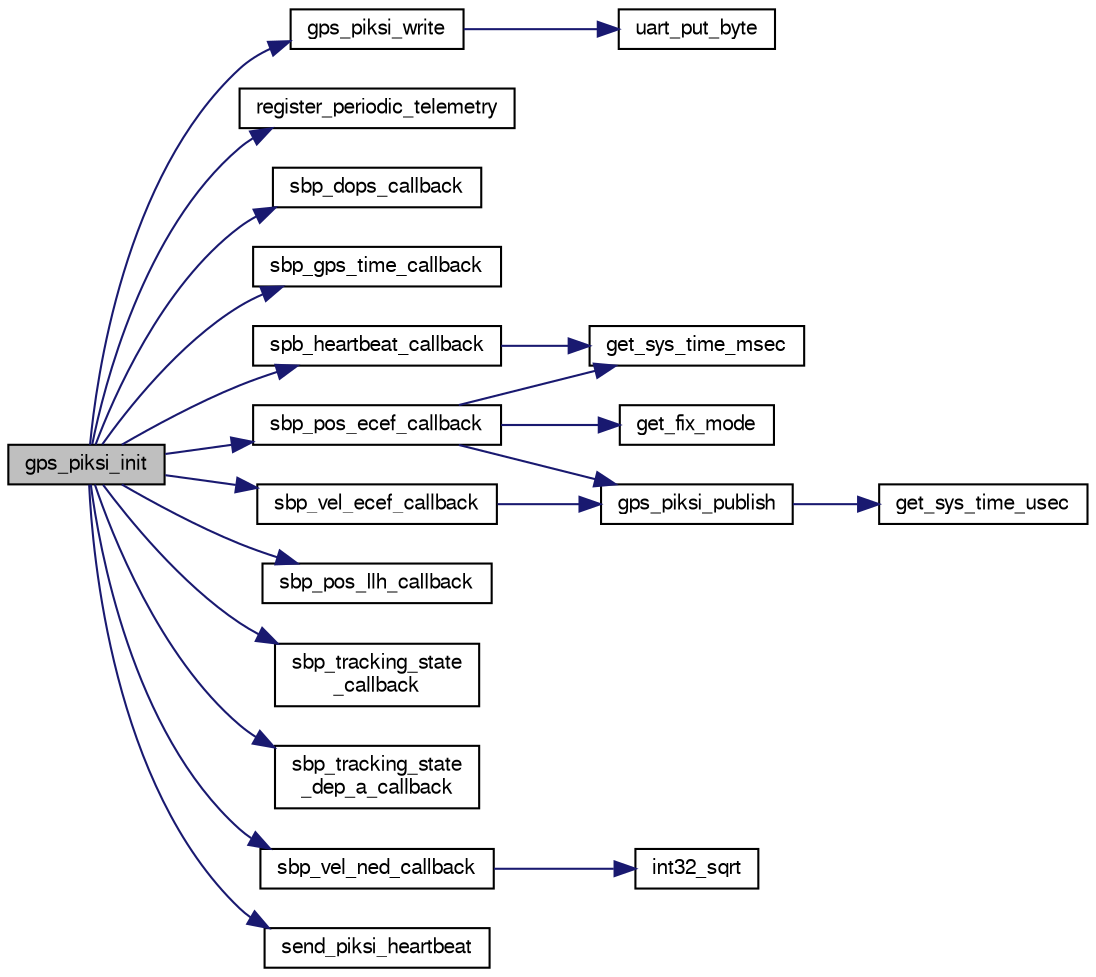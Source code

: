 digraph "gps_piksi_init"
{
  edge [fontname="FreeSans",fontsize="10",labelfontname="FreeSans",labelfontsize="10"];
  node [fontname="FreeSans",fontsize="10",shape=record];
  rankdir="LR";
  Node1 [label="gps_piksi_init",height=0.2,width=0.4,color="black", fillcolor="grey75", style="filled", fontcolor="black"];
  Node1 -> Node2 [color="midnightblue",fontsize="10",style="solid",fontname="FreeSans"];
  Node2 [label="gps_piksi_write",height=0.2,width=0.4,color="black", fillcolor="white", style="filled",URL="$gps__piksi_8c.html#a1085ff467a2b3d7ceaac86f713d75520"];
  Node2 -> Node3 [color="midnightblue",fontsize="10",style="solid",fontname="FreeSans"];
  Node3 [label="uart_put_byte",height=0.2,width=0.4,color="black", fillcolor="white", style="filled",URL="$chibios_2mcu__periph_2uart__arch_8c.html#a47d332312effc31e88e688471daf02a5",tooltip="Uart transmit implementation. "];
  Node1 -> Node4 [color="midnightblue",fontsize="10",style="solid",fontname="FreeSans"];
  Node4 [label="register_periodic_telemetry",height=0.2,width=0.4,color="black", fillcolor="white", style="filled",URL="$telemetry_8c.html#a8b8cf43739f06c54d16370c141b541a0",tooltip="Register a telemetry callback function. "];
  Node1 -> Node5 [color="midnightblue",fontsize="10",style="solid",fontname="FreeSans"];
  Node5 [label="sbp_dops_callback",height=0.2,width=0.4,color="black", fillcolor="white", style="filled",URL="$gps__piksi_8c.html#a35299174913de888ccde7bf8db290969"];
  Node1 -> Node6 [color="midnightblue",fontsize="10",style="solid",fontname="FreeSans"];
  Node6 [label="sbp_gps_time_callback",height=0.2,width=0.4,color="black", fillcolor="white", style="filled",URL="$gps__piksi_8c.html#a6299b7bc7b8c1fdbc5ca5c14a930590e"];
  Node1 -> Node7 [color="midnightblue",fontsize="10",style="solid",fontname="FreeSans"];
  Node7 [label="sbp_pos_ecef_callback",height=0.2,width=0.4,color="black", fillcolor="white", style="filled",URL="$gps__piksi_8c.html#adc6ac5fcbd5eb39085654a667030c5b7"];
  Node7 -> Node8 [color="midnightblue",fontsize="10",style="solid",fontname="FreeSans"];
  Node8 [label="get_sys_time_msec",height=0.2,width=0.4,color="black", fillcolor="white", style="filled",URL="$chibios_2mcu__periph_2sys__time__arch_8c.html#ad3cb294b0d1d74dfb511534b36a17960",tooltip="Get the time in milliseconds since startup. "];
  Node7 -> Node9 [color="midnightblue",fontsize="10",style="solid",fontname="FreeSans"];
  Node9 [label="get_fix_mode",height=0.2,width=0.4,color="black", fillcolor="white", style="filled",URL="$gps__piksi_8c.html#ade701b633876b51633dad336d4031b95"];
  Node7 -> Node10 [color="midnightblue",fontsize="10",style="solid",fontname="FreeSans"];
  Node10 [label="gps_piksi_publish",height=0.2,width=0.4,color="black", fillcolor="white", style="filled",URL="$gps__piksi_8c.html#ab873aa70bd8af4c37c8dbc07d13ea1de"];
  Node10 -> Node11 [color="midnightblue",fontsize="10",style="solid",fontname="FreeSans"];
  Node11 [label="get_sys_time_usec",height=0.2,width=0.4,color="black", fillcolor="white", style="filled",URL="$chibios_2mcu__periph_2sys__time__arch_8c.html#a7ddfef1f78a56c6b4c4c536b5d670bfb",tooltip="Get the time in microseconds since startup. "];
  Node1 -> Node12 [color="midnightblue",fontsize="10",style="solid",fontname="FreeSans"];
  Node12 [label="sbp_pos_llh_callback",height=0.2,width=0.4,color="black", fillcolor="white", style="filled",URL="$gps__piksi_8c.html#adb806b033795825c75feb7e7b4f09bdd"];
  Node1 -> Node13 [color="midnightblue",fontsize="10",style="solid",fontname="FreeSans"];
  Node13 [label="sbp_tracking_state\l_callback",height=0.2,width=0.4,color="black", fillcolor="white", style="filled",URL="$gps__piksi_8c.html#a1a86da16d9d399272bfaab18b7faeafe"];
  Node1 -> Node14 [color="midnightblue",fontsize="10",style="solid",fontname="FreeSans"];
  Node14 [label="sbp_tracking_state\l_dep_a_callback",height=0.2,width=0.4,color="black", fillcolor="white", style="filled",URL="$gps__piksi_8c.html#a2ad2ea41453e3b5bff367fbdeb0bb827"];
  Node1 -> Node15 [color="midnightblue",fontsize="10",style="solid",fontname="FreeSans"];
  Node15 [label="sbp_vel_ecef_callback",height=0.2,width=0.4,color="black", fillcolor="white", style="filled",URL="$gps__piksi_8c.html#afa5c5059358b48ae5151d1ec6e8e8d04"];
  Node15 -> Node10 [color="midnightblue",fontsize="10",style="solid",fontname="FreeSans"];
  Node1 -> Node16 [color="midnightblue",fontsize="10",style="solid",fontname="FreeSans"];
  Node16 [label="sbp_vel_ned_callback",height=0.2,width=0.4,color="black", fillcolor="white", style="filled",URL="$gps__piksi_8c.html#a0d069b34ba061322d213039fcd99a669"];
  Node16 -> Node17 [color="midnightblue",fontsize="10",style="solid",fontname="FreeSans"];
  Node17 [label="int32_sqrt",height=0.2,width=0.4,color="black", fillcolor="white", style="filled",URL="$group__math__algebra__int.html#ga4f101a6e0a22ac1b90f36fe8bf97d702"];
  Node1 -> Node18 [color="midnightblue",fontsize="10",style="solid",fontname="FreeSans"];
  Node18 [label="send_piksi_heartbeat",height=0.2,width=0.4,color="black", fillcolor="white", style="filled",URL="$gps__piksi_8c.html#a936a09815bd79f5d8b1f0a40a0cc48a9"];
  Node1 -> Node19 [color="midnightblue",fontsize="10",style="solid",fontname="FreeSans"];
  Node19 [label="spb_heartbeat_callback",height=0.2,width=0.4,color="black", fillcolor="white", style="filled",URL="$gps__piksi_8c.html#a7eaf9070f9bdcf0ecfb9efe570ece699"];
  Node19 -> Node8 [color="midnightblue",fontsize="10",style="solid",fontname="FreeSans"];
}
